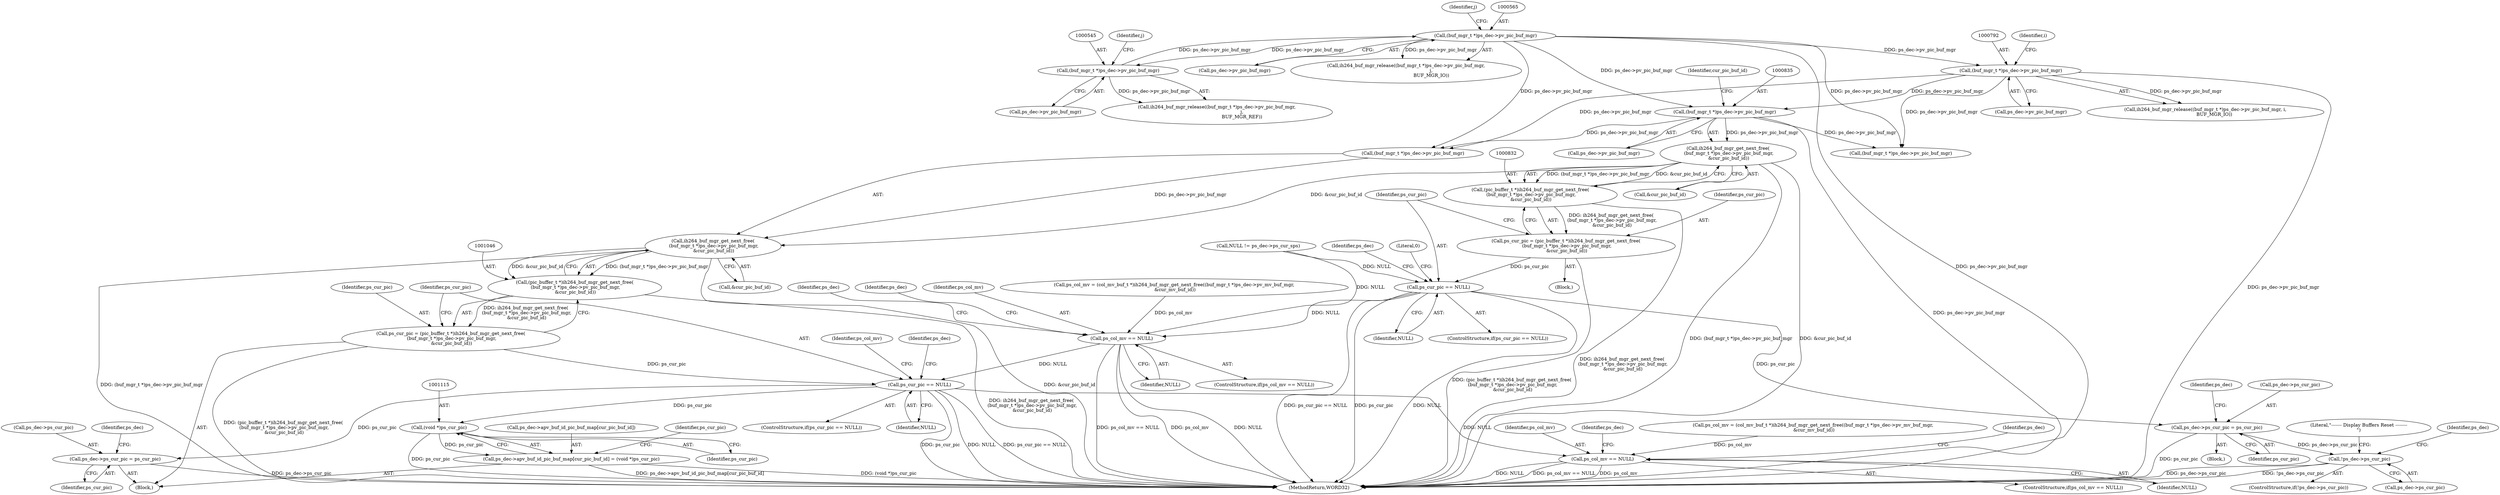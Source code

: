 digraph "0_Android_0b23c81c3dd9ec38f7e6806a3955fed1925541a0_3@API" {
"1000833" [label="(Call,ih264_buf_mgr_get_next_free(\n (buf_mgr_t *)ps_dec->pv_pic_buf_mgr,\n &cur_pic_buf_id))"];
"1000834" [label="(Call,(buf_mgr_t *)ps_dec->pv_pic_buf_mgr)"];
"1000791" [label="(Call,(buf_mgr_t *)ps_dec->pv_pic_buf_mgr)"];
"1000564" [label="(Call,(buf_mgr_t *)ps_dec->pv_pic_buf_mgr)"];
"1000544" [label="(Call,(buf_mgr_t *)ps_dec->pv_pic_buf_mgr)"];
"1000831" [label="(Call,(pic_buffer_t *)ih264_buf_mgr_get_next_free(\n (buf_mgr_t *)ps_dec->pv_pic_buf_mgr,\n &cur_pic_buf_id))"];
"1000829" [label="(Call,ps_cur_pic = (pic_buffer_t *)ih264_buf_mgr_get_next_free(\n (buf_mgr_t *)ps_dec->pv_pic_buf_mgr,\n &cur_pic_buf_id))"];
"1000842" [label="(Call,ps_cur_pic == NULL)"];
"1000876" [label="(Call,ps_col_mv == NULL)"];
"1001056" [label="(Call,ps_cur_pic == NULL)"];
"1001080" [label="(Call,ps_col_mv == NULL)"];
"1001091" [label="(Call,ps_dec->ps_cur_pic = ps_cur_pic)"];
"1001114" [label="(Call,(void *)ps_cur_pic)"];
"1001108" [label="(Call,ps_dec->apv_buf_id_pic_buf_map[cur_pic_buf_id] = (void *)ps_cur_pic)"];
"1000887" [label="(Call,ps_dec->ps_cur_pic = ps_cur_pic)"];
"1000982" [label="(Call,!ps_dec->ps_cur_pic)"];
"1001047" [label="(Call,ih264_buf_mgr_get_next_free(\n (buf_mgr_t *)ps_dec->pv_pic_buf_mgr,\n &cur_pic_buf_id))"];
"1001045" [label="(Call,(pic_buffer_t *)ih264_buf_mgr_get_next_free(\n (buf_mgr_t *)ps_dec->pv_pic_buf_mgr,\n &cur_pic_buf_id))"];
"1001043" [label="(Call,ps_cur_pic = (pic_buffer_t *)ih264_buf_mgr_get_next_free(\n (buf_mgr_t *)ps_dec->pv_pic_buf_mgr,\n &cur_pic_buf_id))"];
"1001091" [label="(Call,ps_dec->ps_cur_pic = ps_cur_pic)"];
"1000877" [label="(Identifier,ps_col_mv)"];
"1001092" [label="(Call,ps_dec->ps_cur_pic)"];
"1000790" [label="(Call,ih264_buf_mgr_release((buf_mgr_t *)ps_dec->pv_pic_buf_mgr, i,\n            BUF_MGR_IO))"];
"1000563" [label="(Call,ih264_buf_mgr_release((buf_mgr_t *)ps_dec->pv_pic_buf_mgr,\n                                  j,\n                                  BUF_MGR_IO))"];
"1000839" [label="(Call,&cur_pic_buf_id)"];
"1000543" [label="(Call,ih264_buf_mgr_release((buf_mgr_t *)ps_dec->pv_pic_buf_mgr,\n                                  j,\n                                  BUF_MGR_REF))"];
"1000981" [label="(ControlStructure,if(!ps_dec->ps_cur_pic))"];
"1001055" [label="(ControlStructure,if(ps_cur_pic == NULL))"];
"1000546" [label="(Call,ps_dec->pv_pic_buf_mgr)"];
"1000841" [label="(ControlStructure,if(ps_cur_pic == NULL))"];
"1001082" [label="(Identifier,NULL)"];
"1001109" [label="(Call,ps_dec->apv_buf_id_pic_buf_map[cur_pic_buf_id])"];
"1000821" [label="(Block,)"];
"1000894" [label="(Identifier,ps_dec)"];
"1001001" [label="(Call,(buf_mgr_t *)ps_dec->pv_pic_buf_mgr)"];
"1000863" [label="(Call,ps_col_mv = (col_mv_buf_t *)ih264_buf_mgr_get_next_free((buf_mgr_t *)ps_dec->pv_mv_buf_mgr,\n &cur_mv_buf_id))"];
"1001043" [label="(Call,ps_cur_pic = (pic_buffer_t *)ih264_buf_mgr_get_next_free(\n (buf_mgr_t *)ps_dec->pv_pic_buf_mgr,\n &cur_pic_buf_id))"];
"1000793" [label="(Call,ps_dec->pv_pic_buf_mgr)"];
"1001098" [label="(Identifier,ps_dec)"];
"1001056" [label="(Call,ps_cur_pic == NULL)"];
"1001114" [label="(Call,(void *)ps_cur_pic)"];
"1000848" [label="(Identifier,ps_dec)"];
"1000836" [label="(Call,ps_dec->pv_pic_buf_mgr)"];
"1000830" [label="(Identifier,ps_cur_pic)"];
"1000642" [label="(Call,NULL != ps_dec->ps_cur_sps)"];
"1001080" [label="(Call,ps_col_mv == NULL)"];
"1000986" [label="(Block,)"];
"1001067" [label="(Call,ps_col_mv = (col_mv_buf_t *)ih264_buf_mgr_get_next_free((buf_mgr_t *)ps_dec->pv_mv_buf_mgr,\n &cur_mv_buf_id))"];
"1000828" [label="(Block,)"];
"1001108" [label="(Call,ps_dec->apv_buf_id_pic_buf_map[cur_pic_buf_id] = (void *)ps_cur_pic)"];
"1000891" [label="(Identifier,ps_cur_pic)"];
"1001044" [label="(Identifier,ps_cur_pic)"];
"1000831" [label="(Call,(pic_buffer_t *)ih264_buf_mgr_get_next_free(\n (buf_mgr_t *)ps_dec->pv_pic_buf_mgr,\n &cur_pic_buf_id))"];
"1002159" [label="(MethodReturn,WORD32)"];
"1001079" [label="(ControlStructure,if(ps_col_mv == NULL))"];
"1001086" [label="(Identifier,ps_dec)"];
"1000875" [label="(ControlStructure,if(ps_col_mv == NULL))"];
"1000889" [label="(Identifier,ps_dec)"];
"1000564" [label="(Call,(buf_mgr_t *)ps_dec->pv_pic_buf_mgr)"];
"1000888" [label="(Call,ps_dec->ps_cur_pic)"];
"1001119" [label="(Identifier,ps_cur_pic)"];
"1000569" [label="(Identifier,j)"];
"1000842" [label="(Call,ps_cur_pic == NULL)"];
"1001058" [label="(Identifier,NULL)"];
"1000887" [label="(Call,ps_dec->ps_cur_pic = ps_cur_pic)"];
"1000882" [label="(Identifier,ps_dec)"];
"1001057" [label="(Identifier,ps_cur_pic)"];
"1000878" [label="(Identifier,NULL)"];
"1000855" [label="(Literal,0)"];
"1001081" [label="(Identifier,ps_col_mv)"];
"1001093" [label="(Identifier,ps_dec)"];
"1000983" [label="(Call,ps_dec->ps_cur_pic)"];
"1000833" [label="(Call,ih264_buf_mgr_get_next_free(\n (buf_mgr_t *)ps_dec->pv_pic_buf_mgr,\n &cur_pic_buf_id))"];
"1000829" [label="(Call,ps_cur_pic = (pic_buffer_t *)ih264_buf_mgr_get_next_free(\n (buf_mgr_t *)ps_dec->pv_pic_buf_mgr,\n &cur_pic_buf_id))"];
"1000544" [label="(Call,(buf_mgr_t *)ps_dec->pv_pic_buf_mgr)"];
"1000843" [label="(Identifier,ps_cur_pic)"];
"1001047" [label="(Call,ih264_buf_mgr_get_next_free(\n (buf_mgr_t *)ps_dec->pv_pic_buf_mgr,\n &cur_pic_buf_id))"];
"1001068" [label="(Identifier,ps_col_mv)"];
"1001053" [label="(Call,&cur_pic_buf_id)"];
"1001062" [label="(Identifier,ps_dec)"];
"1000876" [label="(Call,ps_col_mv == NULL)"];
"1000796" [label="(Identifier,i)"];
"1000834" [label="(Call,(buf_mgr_t *)ps_dec->pv_pic_buf_mgr)"];
"1000566" [label="(Call,ps_dec->pv_pic_buf_mgr)"];
"1001048" [label="(Call,(buf_mgr_t *)ps_dec->pv_pic_buf_mgr)"];
"1000840" [label="(Identifier,cur_pic_buf_id)"];
"1000982" [label="(Call,!ps_dec->ps_cur_pic)"];
"1000791" [label="(Call,(buf_mgr_t *)ps_dec->pv_pic_buf_mgr)"];
"1000549" [label="(Identifier,j)"];
"1000844" [label="(Identifier,NULL)"];
"1001095" [label="(Identifier,ps_cur_pic)"];
"1001116" [label="(Identifier,ps_cur_pic)"];
"1000989" [label="(Literal,\"------- Display Buffers Reset --------\n\")"];
"1001045" [label="(Call,(pic_buffer_t *)ih264_buf_mgr_get_next_free(\n (buf_mgr_t *)ps_dec->pv_pic_buf_mgr,\n &cur_pic_buf_id))"];
"1001157" [label="(Identifier,ps_dec)"];
"1000833" -> "1000831"  [label="AST: "];
"1000833" -> "1000839"  [label="CFG: "];
"1000834" -> "1000833"  [label="AST: "];
"1000839" -> "1000833"  [label="AST: "];
"1000831" -> "1000833"  [label="CFG: "];
"1000833" -> "1002159"  [label="DDG: (buf_mgr_t *)ps_dec->pv_pic_buf_mgr"];
"1000833" -> "1002159"  [label="DDG: &cur_pic_buf_id"];
"1000833" -> "1000831"  [label="DDG: (buf_mgr_t *)ps_dec->pv_pic_buf_mgr"];
"1000833" -> "1000831"  [label="DDG: &cur_pic_buf_id"];
"1000834" -> "1000833"  [label="DDG: ps_dec->pv_pic_buf_mgr"];
"1000833" -> "1001047"  [label="DDG: &cur_pic_buf_id"];
"1000834" -> "1000836"  [label="CFG: "];
"1000835" -> "1000834"  [label="AST: "];
"1000836" -> "1000834"  [label="AST: "];
"1000840" -> "1000834"  [label="CFG: "];
"1000834" -> "1002159"  [label="DDG: ps_dec->pv_pic_buf_mgr"];
"1000791" -> "1000834"  [label="DDG: ps_dec->pv_pic_buf_mgr"];
"1000564" -> "1000834"  [label="DDG: ps_dec->pv_pic_buf_mgr"];
"1000834" -> "1001001"  [label="DDG: ps_dec->pv_pic_buf_mgr"];
"1000834" -> "1001048"  [label="DDG: ps_dec->pv_pic_buf_mgr"];
"1000791" -> "1000790"  [label="AST: "];
"1000791" -> "1000793"  [label="CFG: "];
"1000792" -> "1000791"  [label="AST: "];
"1000793" -> "1000791"  [label="AST: "];
"1000796" -> "1000791"  [label="CFG: "];
"1000791" -> "1002159"  [label="DDG: ps_dec->pv_pic_buf_mgr"];
"1000791" -> "1000790"  [label="DDG: ps_dec->pv_pic_buf_mgr"];
"1000564" -> "1000791"  [label="DDG: ps_dec->pv_pic_buf_mgr"];
"1000791" -> "1001001"  [label="DDG: ps_dec->pv_pic_buf_mgr"];
"1000791" -> "1001048"  [label="DDG: ps_dec->pv_pic_buf_mgr"];
"1000564" -> "1000563"  [label="AST: "];
"1000564" -> "1000566"  [label="CFG: "];
"1000565" -> "1000564"  [label="AST: "];
"1000566" -> "1000564"  [label="AST: "];
"1000569" -> "1000564"  [label="CFG: "];
"1000564" -> "1002159"  [label="DDG: ps_dec->pv_pic_buf_mgr"];
"1000564" -> "1000544"  [label="DDG: ps_dec->pv_pic_buf_mgr"];
"1000564" -> "1000563"  [label="DDG: ps_dec->pv_pic_buf_mgr"];
"1000544" -> "1000564"  [label="DDG: ps_dec->pv_pic_buf_mgr"];
"1000564" -> "1001001"  [label="DDG: ps_dec->pv_pic_buf_mgr"];
"1000564" -> "1001048"  [label="DDG: ps_dec->pv_pic_buf_mgr"];
"1000544" -> "1000543"  [label="AST: "];
"1000544" -> "1000546"  [label="CFG: "];
"1000545" -> "1000544"  [label="AST: "];
"1000546" -> "1000544"  [label="AST: "];
"1000549" -> "1000544"  [label="CFG: "];
"1000544" -> "1000543"  [label="DDG: ps_dec->pv_pic_buf_mgr"];
"1000831" -> "1000829"  [label="AST: "];
"1000832" -> "1000831"  [label="AST: "];
"1000829" -> "1000831"  [label="CFG: "];
"1000831" -> "1002159"  [label="DDG: ih264_buf_mgr_get_next_free(\n (buf_mgr_t *)ps_dec->pv_pic_buf_mgr,\n &cur_pic_buf_id)"];
"1000831" -> "1000829"  [label="DDG: ih264_buf_mgr_get_next_free(\n (buf_mgr_t *)ps_dec->pv_pic_buf_mgr,\n &cur_pic_buf_id)"];
"1000829" -> "1000828"  [label="AST: "];
"1000830" -> "1000829"  [label="AST: "];
"1000843" -> "1000829"  [label="CFG: "];
"1000829" -> "1002159"  [label="DDG: (pic_buffer_t *)ih264_buf_mgr_get_next_free(\n (buf_mgr_t *)ps_dec->pv_pic_buf_mgr,\n &cur_pic_buf_id)"];
"1000829" -> "1000842"  [label="DDG: ps_cur_pic"];
"1000842" -> "1000841"  [label="AST: "];
"1000842" -> "1000844"  [label="CFG: "];
"1000843" -> "1000842"  [label="AST: "];
"1000844" -> "1000842"  [label="AST: "];
"1000848" -> "1000842"  [label="CFG: "];
"1000855" -> "1000842"  [label="CFG: "];
"1000842" -> "1002159"  [label="DDG: ps_cur_pic"];
"1000842" -> "1002159"  [label="DDG: NULL"];
"1000842" -> "1002159"  [label="DDG: ps_cur_pic == NULL"];
"1000642" -> "1000842"  [label="DDG: NULL"];
"1000842" -> "1000876"  [label="DDG: NULL"];
"1000842" -> "1000887"  [label="DDG: ps_cur_pic"];
"1000876" -> "1000875"  [label="AST: "];
"1000876" -> "1000878"  [label="CFG: "];
"1000877" -> "1000876"  [label="AST: "];
"1000878" -> "1000876"  [label="AST: "];
"1000882" -> "1000876"  [label="CFG: "];
"1000889" -> "1000876"  [label="CFG: "];
"1000876" -> "1002159"  [label="DDG: NULL"];
"1000876" -> "1002159"  [label="DDG: ps_col_mv == NULL"];
"1000876" -> "1002159"  [label="DDG: ps_col_mv"];
"1000863" -> "1000876"  [label="DDG: ps_col_mv"];
"1000642" -> "1000876"  [label="DDG: NULL"];
"1000876" -> "1001056"  [label="DDG: NULL"];
"1001056" -> "1001055"  [label="AST: "];
"1001056" -> "1001058"  [label="CFG: "];
"1001057" -> "1001056"  [label="AST: "];
"1001058" -> "1001056"  [label="AST: "];
"1001062" -> "1001056"  [label="CFG: "];
"1001068" -> "1001056"  [label="CFG: "];
"1001056" -> "1002159"  [label="DDG: ps_cur_pic"];
"1001056" -> "1002159"  [label="DDG: NULL"];
"1001056" -> "1002159"  [label="DDG: ps_cur_pic == NULL"];
"1001043" -> "1001056"  [label="DDG: ps_cur_pic"];
"1001056" -> "1001080"  [label="DDG: NULL"];
"1001056" -> "1001091"  [label="DDG: ps_cur_pic"];
"1001056" -> "1001114"  [label="DDG: ps_cur_pic"];
"1001080" -> "1001079"  [label="AST: "];
"1001080" -> "1001082"  [label="CFG: "];
"1001081" -> "1001080"  [label="AST: "];
"1001082" -> "1001080"  [label="AST: "];
"1001086" -> "1001080"  [label="CFG: "];
"1001093" -> "1001080"  [label="CFG: "];
"1001080" -> "1002159"  [label="DDG: ps_col_mv == NULL"];
"1001080" -> "1002159"  [label="DDG: ps_col_mv"];
"1001080" -> "1002159"  [label="DDG: NULL"];
"1001067" -> "1001080"  [label="DDG: ps_col_mv"];
"1001091" -> "1000986"  [label="AST: "];
"1001091" -> "1001095"  [label="CFG: "];
"1001092" -> "1001091"  [label="AST: "];
"1001095" -> "1001091"  [label="AST: "];
"1001098" -> "1001091"  [label="CFG: "];
"1001091" -> "1002159"  [label="DDG: ps_dec->ps_cur_pic"];
"1001114" -> "1001108"  [label="AST: "];
"1001114" -> "1001116"  [label="CFG: "];
"1001115" -> "1001114"  [label="AST: "];
"1001116" -> "1001114"  [label="AST: "];
"1001108" -> "1001114"  [label="CFG: "];
"1001114" -> "1002159"  [label="DDG: ps_cur_pic"];
"1001114" -> "1001108"  [label="DDG: ps_cur_pic"];
"1001108" -> "1000986"  [label="AST: "];
"1001109" -> "1001108"  [label="AST: "];
"1001119" -> "1001108"  [label="CFG: "];
"1001108" -> "1002159"  [label="DDG: (void *)ps_cur_pic"];
"1001108" -> "1002159"  [label="DDG: ps_dec->apv_buf_id_pic_buf_map[cur_pic_buf_id]"];
"1000887" -> "1000821"  [label="AST: "];
"1000887" -> "1000891"  [label="CFG: "];
"1000888" -> "1000887"  [label="AST: "];
"1000891" -> "1000887"  [label="AST: "];
"1000894" -> "1000887"  [label="CFG: "];
"1000887" -> "1002159"  [label="DDG: ps_cur_pic"];
"1000887" -> "1000982"  [label="DDG: ps_dec->ps_cur_pic"];
"1000982" -> "1000981"  [label="AST: "];
"1000982" -> "1000983"  [label="CFG: "];
"1000983" -> "1000982"  [label="AST: "];
"1000989" -> "1000982"  [label="CFG: "];
"1001157" -> "1000982"  [label="CFG: "];
"1000982" -> "1002159"  [label="DDG: !ps_dec->ps_cur_pic"];
"1000982" -> "1002159"  [label="DDG: ps_dec->ps_cur_pic"];
"1001047" -> "1001045"  [label="AST: "];
"1001047" -> "1001053"  [label="CFG: "];
"1001048" -> "1001047"  [label="AST: "];
"1001053" -> "1001047"  [label="AST: "];
"1001045" -> "1001047"  [label="CFG: "];
"1001047" -> "1002159"  [label="DDG: (buf_mgr_t *)ps_dec->pv_pic_buf_mgr"];
"1001047" -> "1002159"  [label="DDG: &cur_pic_buf_id"];
"1001047" -> "1001045"  [label="DDG: (buf_mgr_t *)ps_dec->pv_pic_buf_mgr"];
"1001047" -> "1001045"  [label="DDG: &cur_pic_buf_id"];
"1001048" -> "1001047"  [label="DDG: ps_dec->pv_pic_buf_mgr"];
"1001045" -> "1001043"  [label="AST: "];
"1001046" -> "1001045"  [label="AST: "];
"1001043" -> "1001045"  [label="CFG: "];
"1001045" -> "1002159"  [label="DDG: ih264_buf_mgr_get_next_free(\n (buf_mgr_t *)ps_dec->pv_pic_buf_mgr,\n &cur_pic_buf_id)"];
"1001045" -> "1001043"  [label="DDG: ih264_buf_mgr_get_next_free(\n (buf_mgr_t *)ps_dec->pv_pic_buf_mgr,\n &cur_pic_buf_id)"];
"1001043" -> "1000986"  [label="AST: "];
"1001044" -> "1001043"  [label="AST: "];
"1001057" -> "1001043"  [label="CFG: "];
"1001043" -> "1002159"  [label="DDG: (pic_buffer_t *)ih264_buf_mgr_get_next_free(\n (buf_mgr_t *)ps_dec->pv_pic_buf_mgr,\n &cur_pic_buf_id)"];
}
